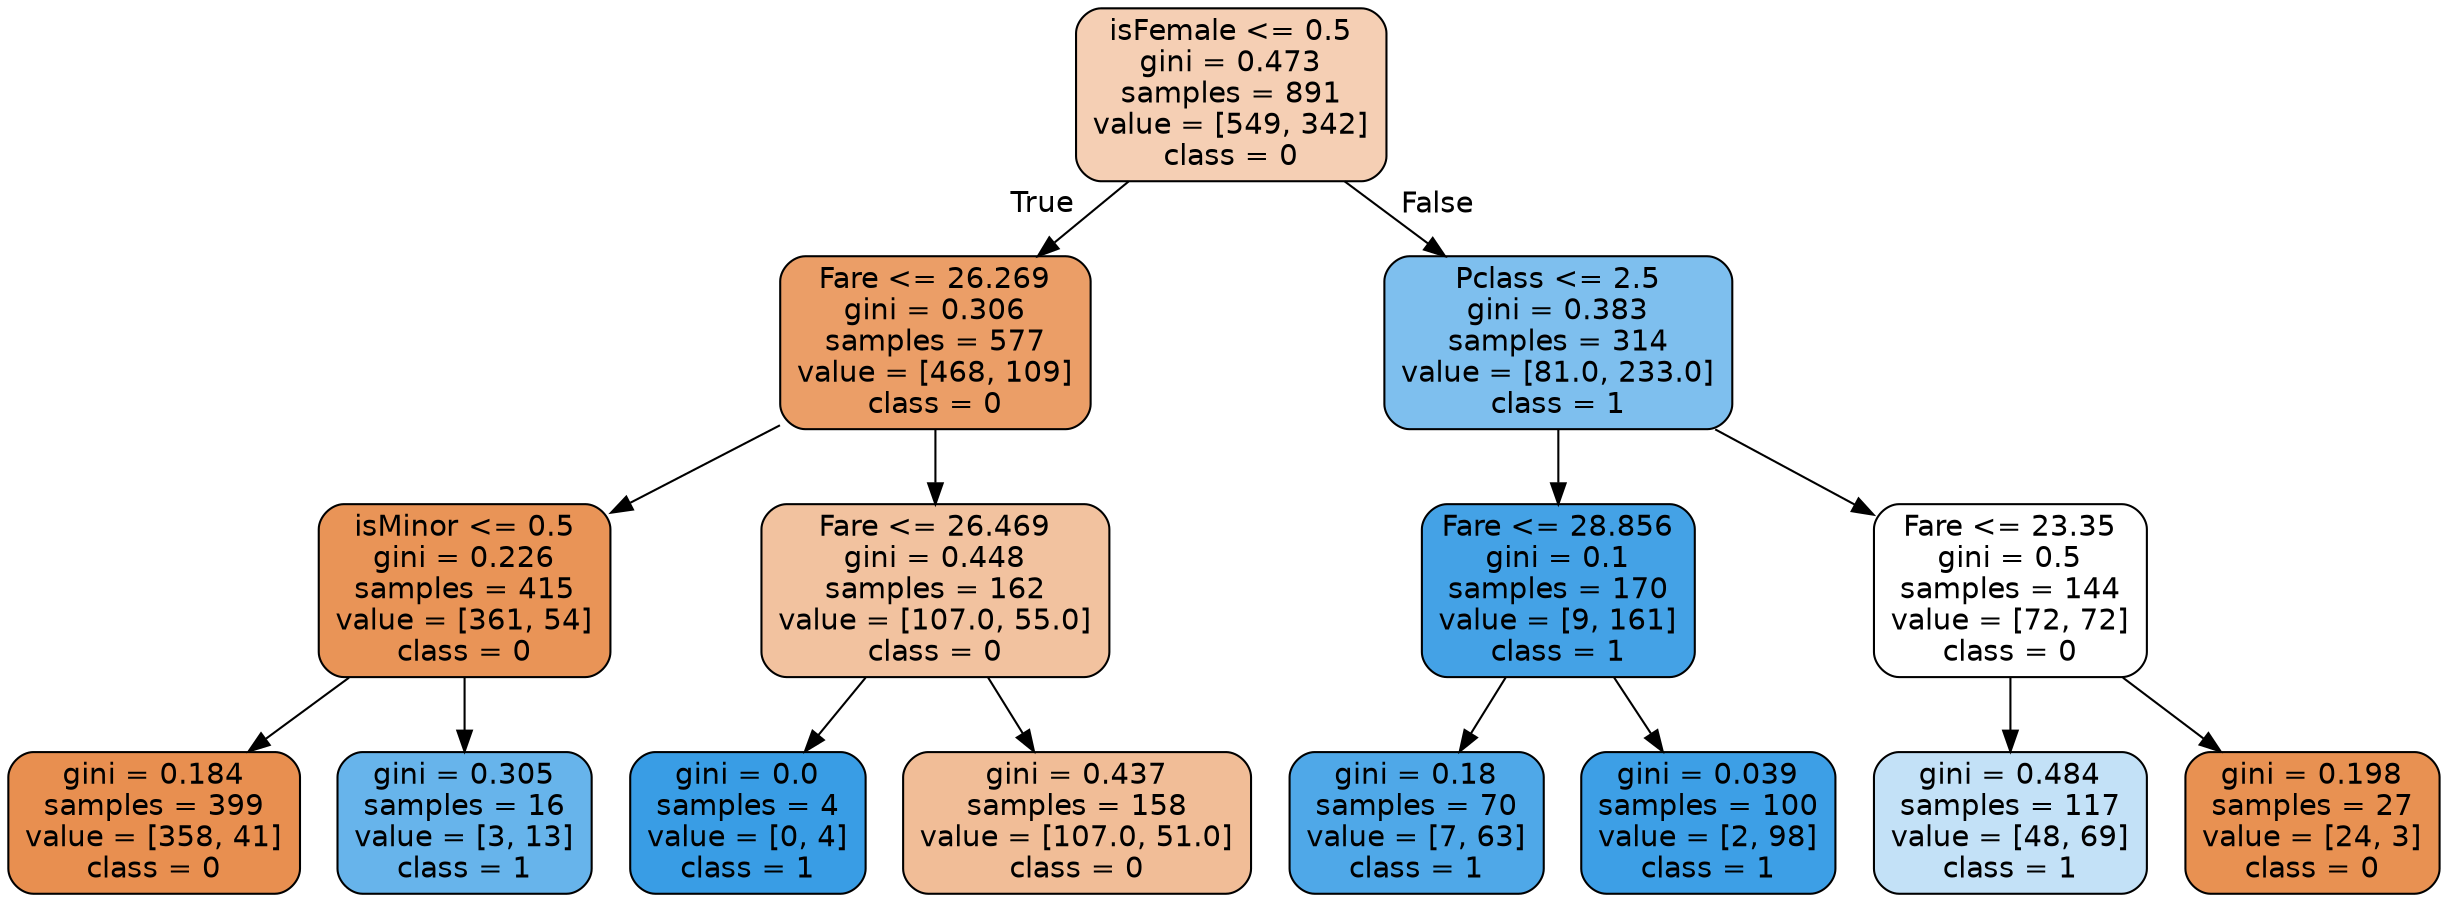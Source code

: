 digraph Tree {
node [shape=box, style="filled, rounded", color="black", fontname="helvetica"] ;
edge [fontname="helvetica"] ;
0 [label="isFemale <= 0.5\ngini = 0.473\nsamples = 891\nvalue = [549, 342]\nclass = 0", fillcolor="#f5cfb4"] ;
1 [label="Fare <= 26.269\ngini = 0.306\nsamples = 577\nvalue = [468, 109]\nclass = 0", fillcolor="#eb9e67"] ;
0 -> 1 [labeldistance=2.5, labelangle=45, headlabel="True"] ;
2 [label="isMinor <= 0.5\ngini = 0.226\nsamples = 415\nvalue = [361, 54]\nclass = 0", fillcolor="#e99457"] ;
1 -> 2 ;
3 [label="gini = 0.184\nsamples = 399\nvalue = [358, 41]\nclass = 0", fillcolor="#e88f50"] ;
2 -> 3 ;
4 [label="gini = 0.305\nsamples = 16\nvalue = [3, 13]\nclass = 1", fillcolor="#67b4eb"] ;
2 -> 4 ;
5 [label="Fare <= 26.469\ngini = 0.448\nsamples = 162\nvalue = [107.0, 55.0]\nclass = 0", fillcolor="#f2c29f"] ;
1 -> 5 ;
6 [label="gini = 0.0\nsamples = 4\nvalue = [0, 4]\nclass = 1", fillcolor="#399de5"] ;
5 -> 6 ;
7 [label="gini = 0.437\nsamples = 158\nvalue = [107.0, 51.0]\nclass = 0", fillcolor="#f1bd97"] ;
5 -> 7 ;
8 [label="Pclass <= 2.5\ngini = 0.383\nsamples = 314\nvalue = [81.0, 233.0]\nclass = 1", fillcolor="#7ebfee"] ;
0 -> 8 [labeldistance=2.5, labelangle=-45, headlabel="False"] ;
9 [label="Fare <= 28.856\ngini = 0.1\nsamples = 170\nvalue = [9, 161]\nclass = 1", fillcolor="#44a2e6"] ;
8 -> 9 ;
10 [label="gini = 0.18\nsamples = 70\nvalue = [7, 63]\nclass = 1", fillcolor="#4fa8e8"] ;
9 -> 10 ;
11 [label="gini = 0.039\nsamples = 100\nvalue = [2, 98]\nclass = 1", fillcolor="#3d9fe6"] ;
9 -> 11 ;
12 [label="Fare <= 23.35\ngini = 0.5\nsamples = 144\nvalue = [72, 72]\nclass = 0", fillcolor="#ffffff"] ;
8 -> 12 ;
13 [label="gini = 0.484\nsamples = 117\nvalue = [48, 69]\nclass = 1", fillcolor="#c3e1f7"] ;
12 -> 13 ;
14 [label="gini = 0.198\nsamples = 27\nvalue = [24, 3]\nclass = 0", fillcolor="#e89152"] ;
12 -> 14 ;
}